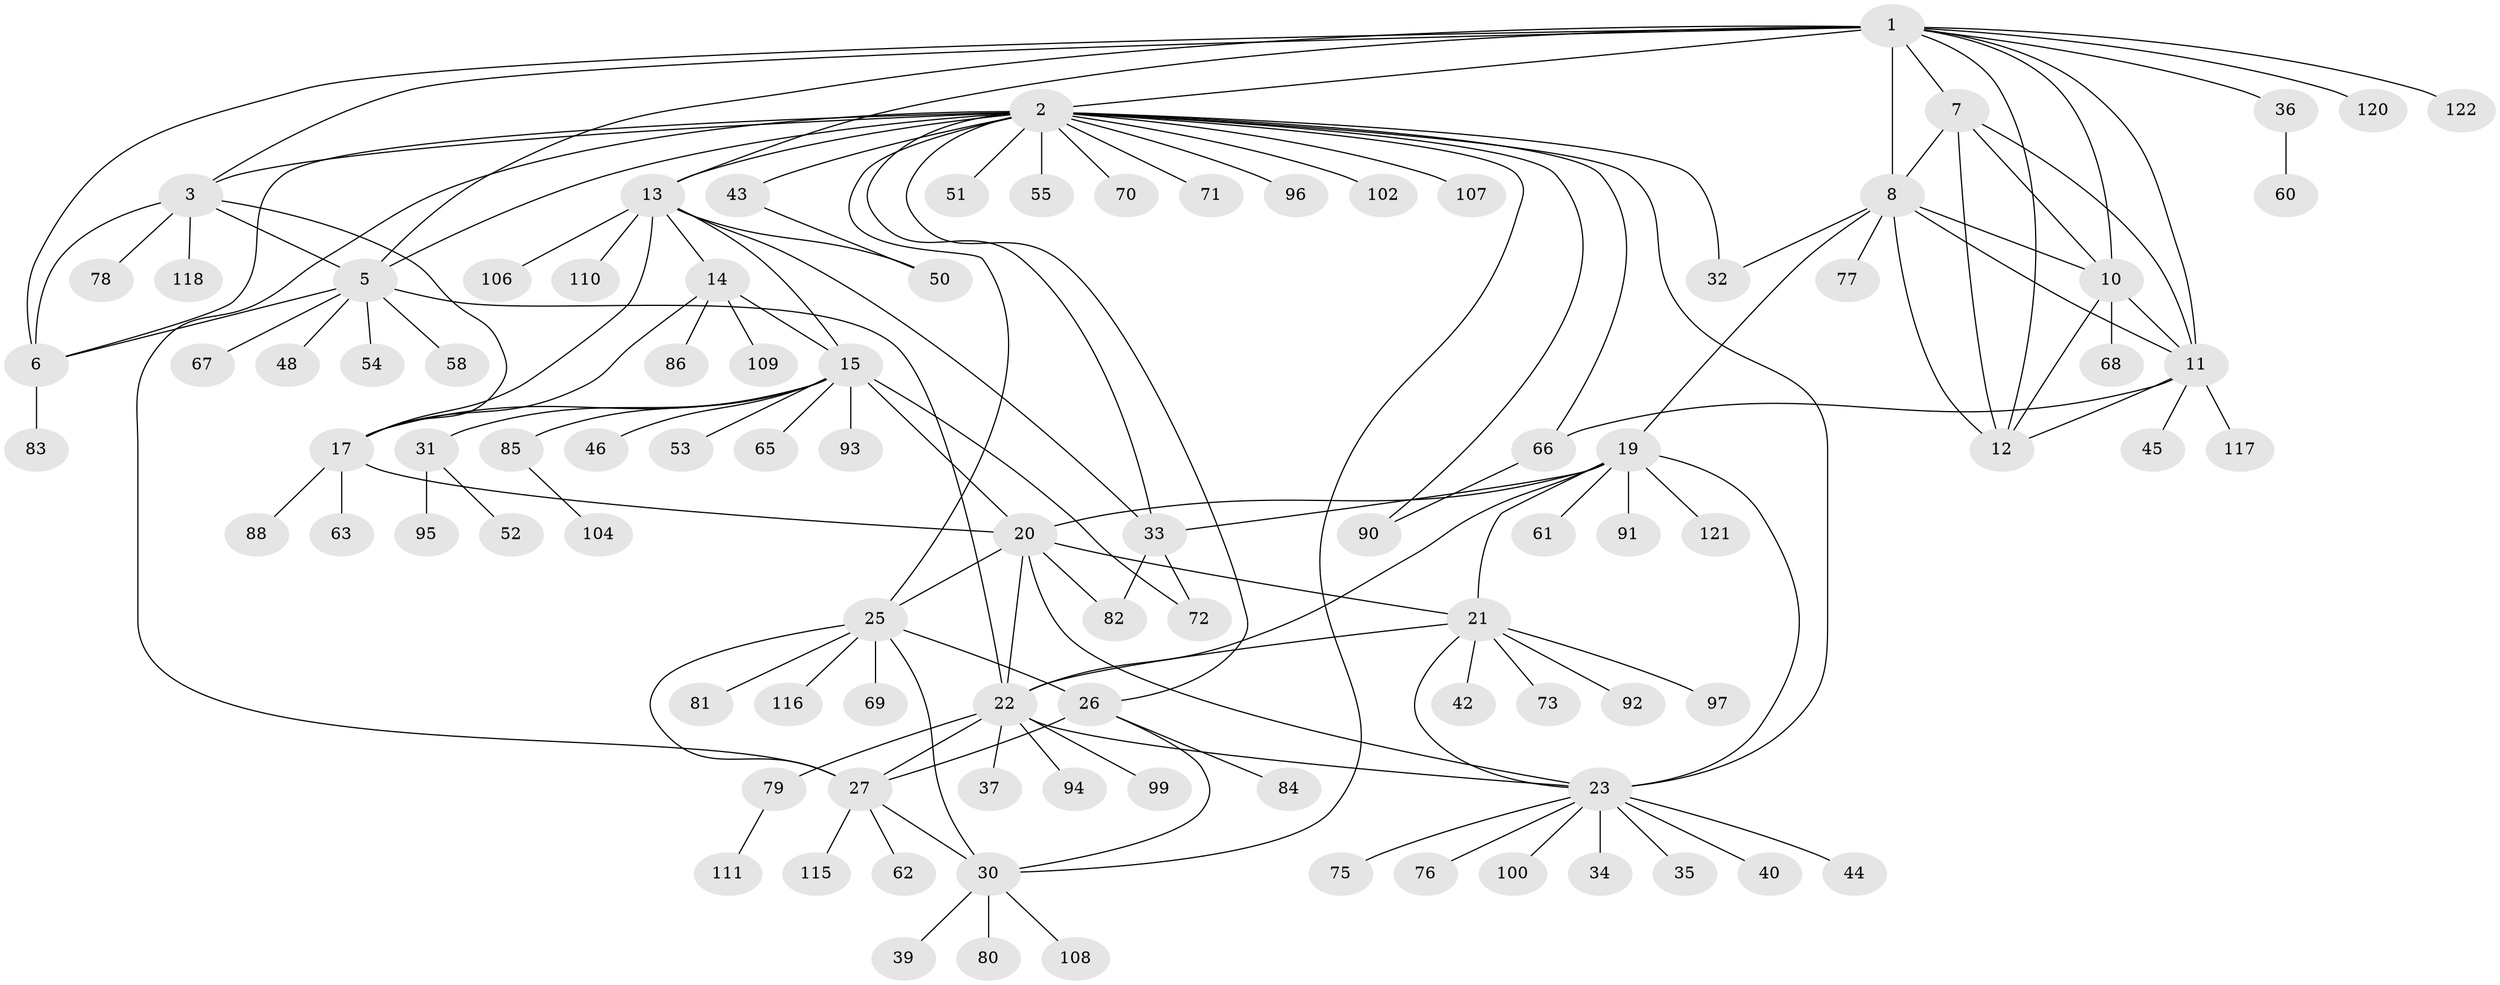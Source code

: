 // original degree distribution, {7: 0.056910569105691054, 11: 0.024390243902439025, 6: 0.032520325203252036, 5: 0.024390243902439025, 8: 0.032520325203252036, 10: 0.032520325203252036, 9: 0.032520325203252036, 14: 0.008130081300813009, 16: 0.008130081300813009, 3: 0.04065040650406504, 2: 0.11382113821138211, 1: 0.5853658536585366, 4: 0.008130081300813009}
// Generated by graph-tools (version 1.1) at 2025/11/02/27/25 16:11:33]
// undirected, 96 vertices, 142 edges
graph export_dot {
graph [start="1"]
  node [color=gray90,style=filled];
  1 [super="+9"];
  2 [super="+29"];
  3 [super="+4"];
  5 [super="+41"];
  6 [super="+64"];
  7;
  8 [super="+47"];
  10 [super="+38"];
  11 [super="+114"];
  12;
  13 [super="+18"];
  14 [super="+101"];
  15 [super="+16"];
  17 [super="+49"];
  19 [super="+24"];
  20 [super="+119"];
  21 [super="+113"];
  22 [super="+57"];
  23 [super="+89"];
  25 [super="+74"];
  26;
  27 [super="+28"];
  30 [super="+87"];
  31 [super="+59"];
  32;
  33 [super="+123"];
  34;
  35;
  36;
  37;
  39;
  40;
  42;
  43 [super="+56"];
  44;
  45;
  46;
  48;
  50 [super="+105"];
  51;
  52;
  53;
  54;
  55;
  58 [super="+103"];
  60;
  61;
  62;
  63;
  65;
  66 [super="+98"];
  67;
  68;
  69;
  70;
  71;
  72;
  73;
  75;
  76;
  77;
  78;
  79;
  80;
  81;
  82;
  83;
  84;
  85;
  86;
  88;
  90;
  91;
  92;
  93;
  94;
  95;
  96;
  97;
  99;
  100;
  102;
  104 [super="+112"];
  106;
  107;
  108;
  109;
  110;
  111;
  115;
  116;
  117;
  118;
  120;
  121;
  122;
  1 -- 2 [weight=2];
  1 -- 3 [weight=2];
  1 -- 5;
  1 -- 6;
  1 -- 36;
  1 -- 7;
  1 -- 8;
  1 -- 10;
  1 -- 11;
  1 -- 12;
  1 -- 13;
  1 -- 120;
  1 -- 122;
  2 -- 3 [weight=2];
  2 -- 5;
  2 -- 6;
  2 -- 23;
  2 -- 43;
  2 -- 55;
  2 -- 90;
  2 -- 70;
  2 -- 71;
  2 -- 25;
  2 -- 26;
  2 -- 27 [weight=2];
  2 -- 30;
  2 -- 32;
  2 -- 33;
  2 -- 96;
  2 -- 102;
  2 -- 107;
  2 -- 51;
  2 -- 66;
  2 -- 13;
  3 -- 5 [weight=2];
  3 -- 6 [weight=2];
  3 -- 17;
  3 -- 118;
  3 -- 78;
  5 -- 6;
  5 -- 48;
  5 -- 54;
  5 -- 58;
  5 -- 67;
  5 -- 22;
  6 -- 83;
  7 -- 8;
  7 -- 10;
  7 -- 11;
  7 -- 12;
  8 -- 10;
  8 -- 11;
  8 -- 12;
  8 -- 32;
  8 -- 77;
  8 -- 19;
  10 -- 11;
  10 -- 12;
  10 -- 68;
  11 -- 12;
  11 -- 45;
  11 -- 66;
  11 -- 117;
  13 -- 14 [weight=2];
  13 -- 15 [weight=4];
  13 -- 17 [weight=2];
  13 -- 50;
  13 -- 33;
  13 -- 110;
  13 -- 106;
  14 -- 15 [weight=2];
  14 -- 17;
  14 -- 86;
  14 -- 109;
  15 -- 17 [weight=2];
  15 -- 20;
  15 -- 65;
  15 -- 85;
  15 -- 72;
  15 -- 46;
  15 -- 53;
  15 -- 93;
  15 -- 31;
  17 -- 88;
  17 -- 20;
  17 -- 63;
  19 -- 20 [weight=2];
  19 -- 21 [weight=2];
  19 -- 22 [weight=2];
  19 -- 23 [weight=2];
  19 -- 121;
  19 -- 33;
  19 -- 91;
  19 -- 61;
  20 -- 21;
  20 -- 22;
  20 -- 23;
  20 -- 82;
  20 -- 25;
  21 -- 22;
  21 -- 23;
  21 -- 42;
  21 -- 73;
  21 -- 92;
  21 -- 97;
  22 -- 23;
  22 -- 37;
  22 -- 79;
  22 -- 94;
  22 -- 99;
  22 -- 27;
  23 -- 34;
  23 -- 35;
  23 -- 40;
  23 -- 44;
  23 -- 75;
  23 -- 76;
  23 -- 100;
  25 -- 26;
  25 -- 27 [weight=2];
  25 -- 30;
  25 -- 69;
  25 -- 116;
  25 -- 81;
  26 -- 27 [weight=2];
  26 -- 30;
  26 -- 84;
  27 -- 30 [weight=2];
  27 -- 62;
  27 -- 115;
  30 -- 39;
  30 -- 80;
  30 -- 108;
  31 -- 52;
  31 -- 95;
  33 -- 72;
  33 -- 82;
  36 -- 60;
  43 -- 50;
  66 -- 90;
  79 -- 111;
  85 -- 104;
}
